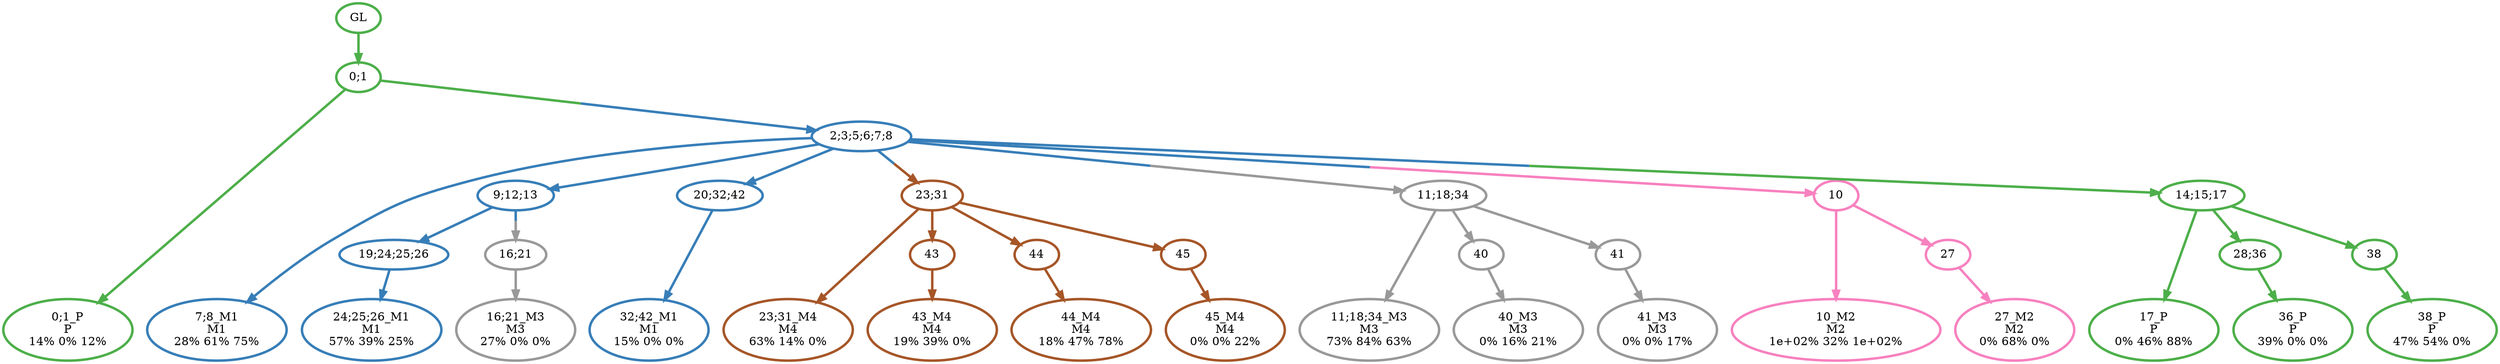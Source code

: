 digraph T {
	{
		rank=same
		33 [penwidth=3,colorscheme=set19,color=3,label="0;1_P\nP\n14% 0% 12%"]
		32 [penwidth=3,colorscheme=set19,color=3,label="17_P\nP\n0% 46% 88%"]
		30 [penwidth=3,colorscheme=set19,color=3,label="36_P\nP\n39% 0% 0%"]
		28 [penwidth=3,colorscheme=set19,color=3,label="38_P\nP\n47% 54% 0%"]
		27 [penwidth=3,colorscheme=set19,color=2,label="7;8_M1\nM1\n28% 61% 75%"]
		24 [penwidth=3,colorscheme=set19,color=2,label="24;25;26_M1\nM1\n57% 39% 25%"]
		22 [penwidth=3,colorscheme=set19,color=2,label="32;42_M1\nM1\n15% 0% 0%"]
		21 [penwidth=3,colorscheme=set19,color=8,label="10_M2\nM2\n1e+02% 32% 1e+02%"]
		19 [penwidth=3,colorscheme=set19,color=8,label="27_M2\nM2\n0% 68% 0%"]
		18 [penwidth=3,colorscheme=set19,color=9,label="16;21_M3\nM3\n27% 0% 0%"]
		17 [penwidth=3,colorscheme=set19,color=9,label="11;18;34_M3\nM3\n73% 84% 63%"]
		15 [penwidth=3,colorscheme=set19,color=9,label="40_M3\nM3\n0% 16% 21%"]
		13 [penwidth=3,colorscheme=set19,color=9,label="41_M3\nM3\n0% 0% 17%"]
		12 [penwidth=3,colorscheme=set19,color=7,label="23;31_M4\nM4\n63% 14% 0%"]
		10 [penwidth=3,colorscheme=set19,color=7,label="43_M4\nM4\n19% 39% 0%"]
		8 [penwidth=3,colorscheme=set19,color=7,label="44_M4\nM4\n18% 47% 78%"]
		6 [penwidth=3,colorscheme=set19,color=7,label="45_M4\nM4\n0% 0% 22%"]
	}
	35 [penwidth=3,colorscheme=set19,color=3,label="GL"]
	34 [penwidth=3,colorscheme=set19,color=3,label="0;1"]
	31 [penwidth=3,colorscheme=set19,color=3,label="28;36"]
	29 [penwidth=3,colorscheme=set19,color=3,label="38"]
	26 [penwidth=3,colorscheme=set19,color=2,label="9;12;13"]
	25 [penwidth=3,colorscheme=set19,color=2,label="19;24;25;26"]
	23 [penwidth=3,colorscheme=set19,color=2,label="20;32;42"]
	20 [penwidth=3,colorscheme=set19,color=8,label="27"]
	16 [penwidth=3,colorscheme=set19,color=9,label="40"]
	14 [penwidth=3,colorscheme=set19,color=9,label="41"]
	11 [penwidth=3,colorscheme=set19,color=7,label="43"]
	9 [penwidth=3,colorscheme=set19,color=7,label="44"]
	7 [penwidth=3,colorscheme=set19,color=7,label="45"]
	5 [penwidth=3,colorscheme=set19,color=7,label="23;31"]
	4 [penwidth=3,colorscheme=set19,color=9,label="16;21"]
	3 [penwidth=3,colorscheme=set19,color=9,label="11;18;34"]
	2 [penwidth=3,colorscheme=set19,color=8,label="10"]
	1 [penwidth=3,colorscheme=set19,color=3,label="14;15;17"]
	0 [penwidth=3,colorscheme=set19,color=2,label="2;3;5;6;7;8"]
	35 -> 34 [penwidth=3,colorscheme=set19,color=3]
	34 -> 33 [penwidth=3,colorscheme=set19,color=3]
	34 -> 0 [penwidth=3,colorscheme=set19,color="3;0.5:2"]
	31 -> 30 [penwidth=3,colorscheme=set19,color=3]
	29 -> 28 [penwidth=3,colorscheme=set19,color=3]
	26 -> 25 [penwidth=3,colorscheme=set19,color=2]
	26 -> 4 [penwidth=3,colorscheme=set19,color="2;0.5:9"]
	25 -> 24 [penwidth=3,colorscheme=set19,color=2]
	23 -> 22 [penwidth=3,colorscheme=set19,color=2]
	20 -> 19 [penwidth=3,colorscheme=set19,color=8]
	16 -> 15 [penwidth=3,colorscheme=set19,color=9]
	14 -> 13 [penwidth=3,colorscheme=set19,color=9]
	11 -> 10 [penwidth=3,colorscheme=set19,color=7]
	9 -> 8 [penwidth=3,colorscheme=set19,color=7]
	7 -> 6 [penwidth=3,colorscheme=set19,color=7]
	5 -> 12 [penwidth=3,colorscheme=set19,color=7]
	5 -> 11 [penwidth=3,colorscheme=set19,color=7]
	5 -> 9 [penwidth=3,colorscheme=set19,color=7]
	5 -> 7 [penwidth=3,colorscheme=set19,color=7]
	4 -> 18 [penwidth=3,colorscheme=set19,color=9]
	3 -> 17 [penwidth=3,colorscheme=set19,color=9]
	3 -> 16 [penwidth=3,colorscheme=set19,color=9]
	3 -> 14 [penwidth=3,colorscheme=set19,color=9]
	2 -> 21 [penwidth=3,colorscheme=set19,color=8]
	2 -> 20 [penwidth=3,colorscheme=set19,color=8]
	1 -> 32 [penwidth=3,colorscheme=set19,color=3]
	1 -> 31 [penwidth=3,colorscheme=set19,color=3]
	1 -> 29 [penwidth=3,colorscheme=set19,color=3]
	0 -> 27 [penwidth=3,colorscheme=set19,color=2]
	0 -> 26 [penwidth=3,colorscheme=set19,color=2]
	0 -> 23 [penwidth=3,colorscheme=set19,color=2]
	0 -> 5 [penwidth=3,colorscheme=set19,color="2;0.5:7"]
	0 -> 3 [penwidth=3,colorscheme=set19,color="2;0.5:9"]
	0 -> 2 [penwidth=3,colorscheme=set19,color="2;0.5:8"]
	0 -> 1 [penwidth=3,colorscheme=set19,color="2;0.5:3"]
}

